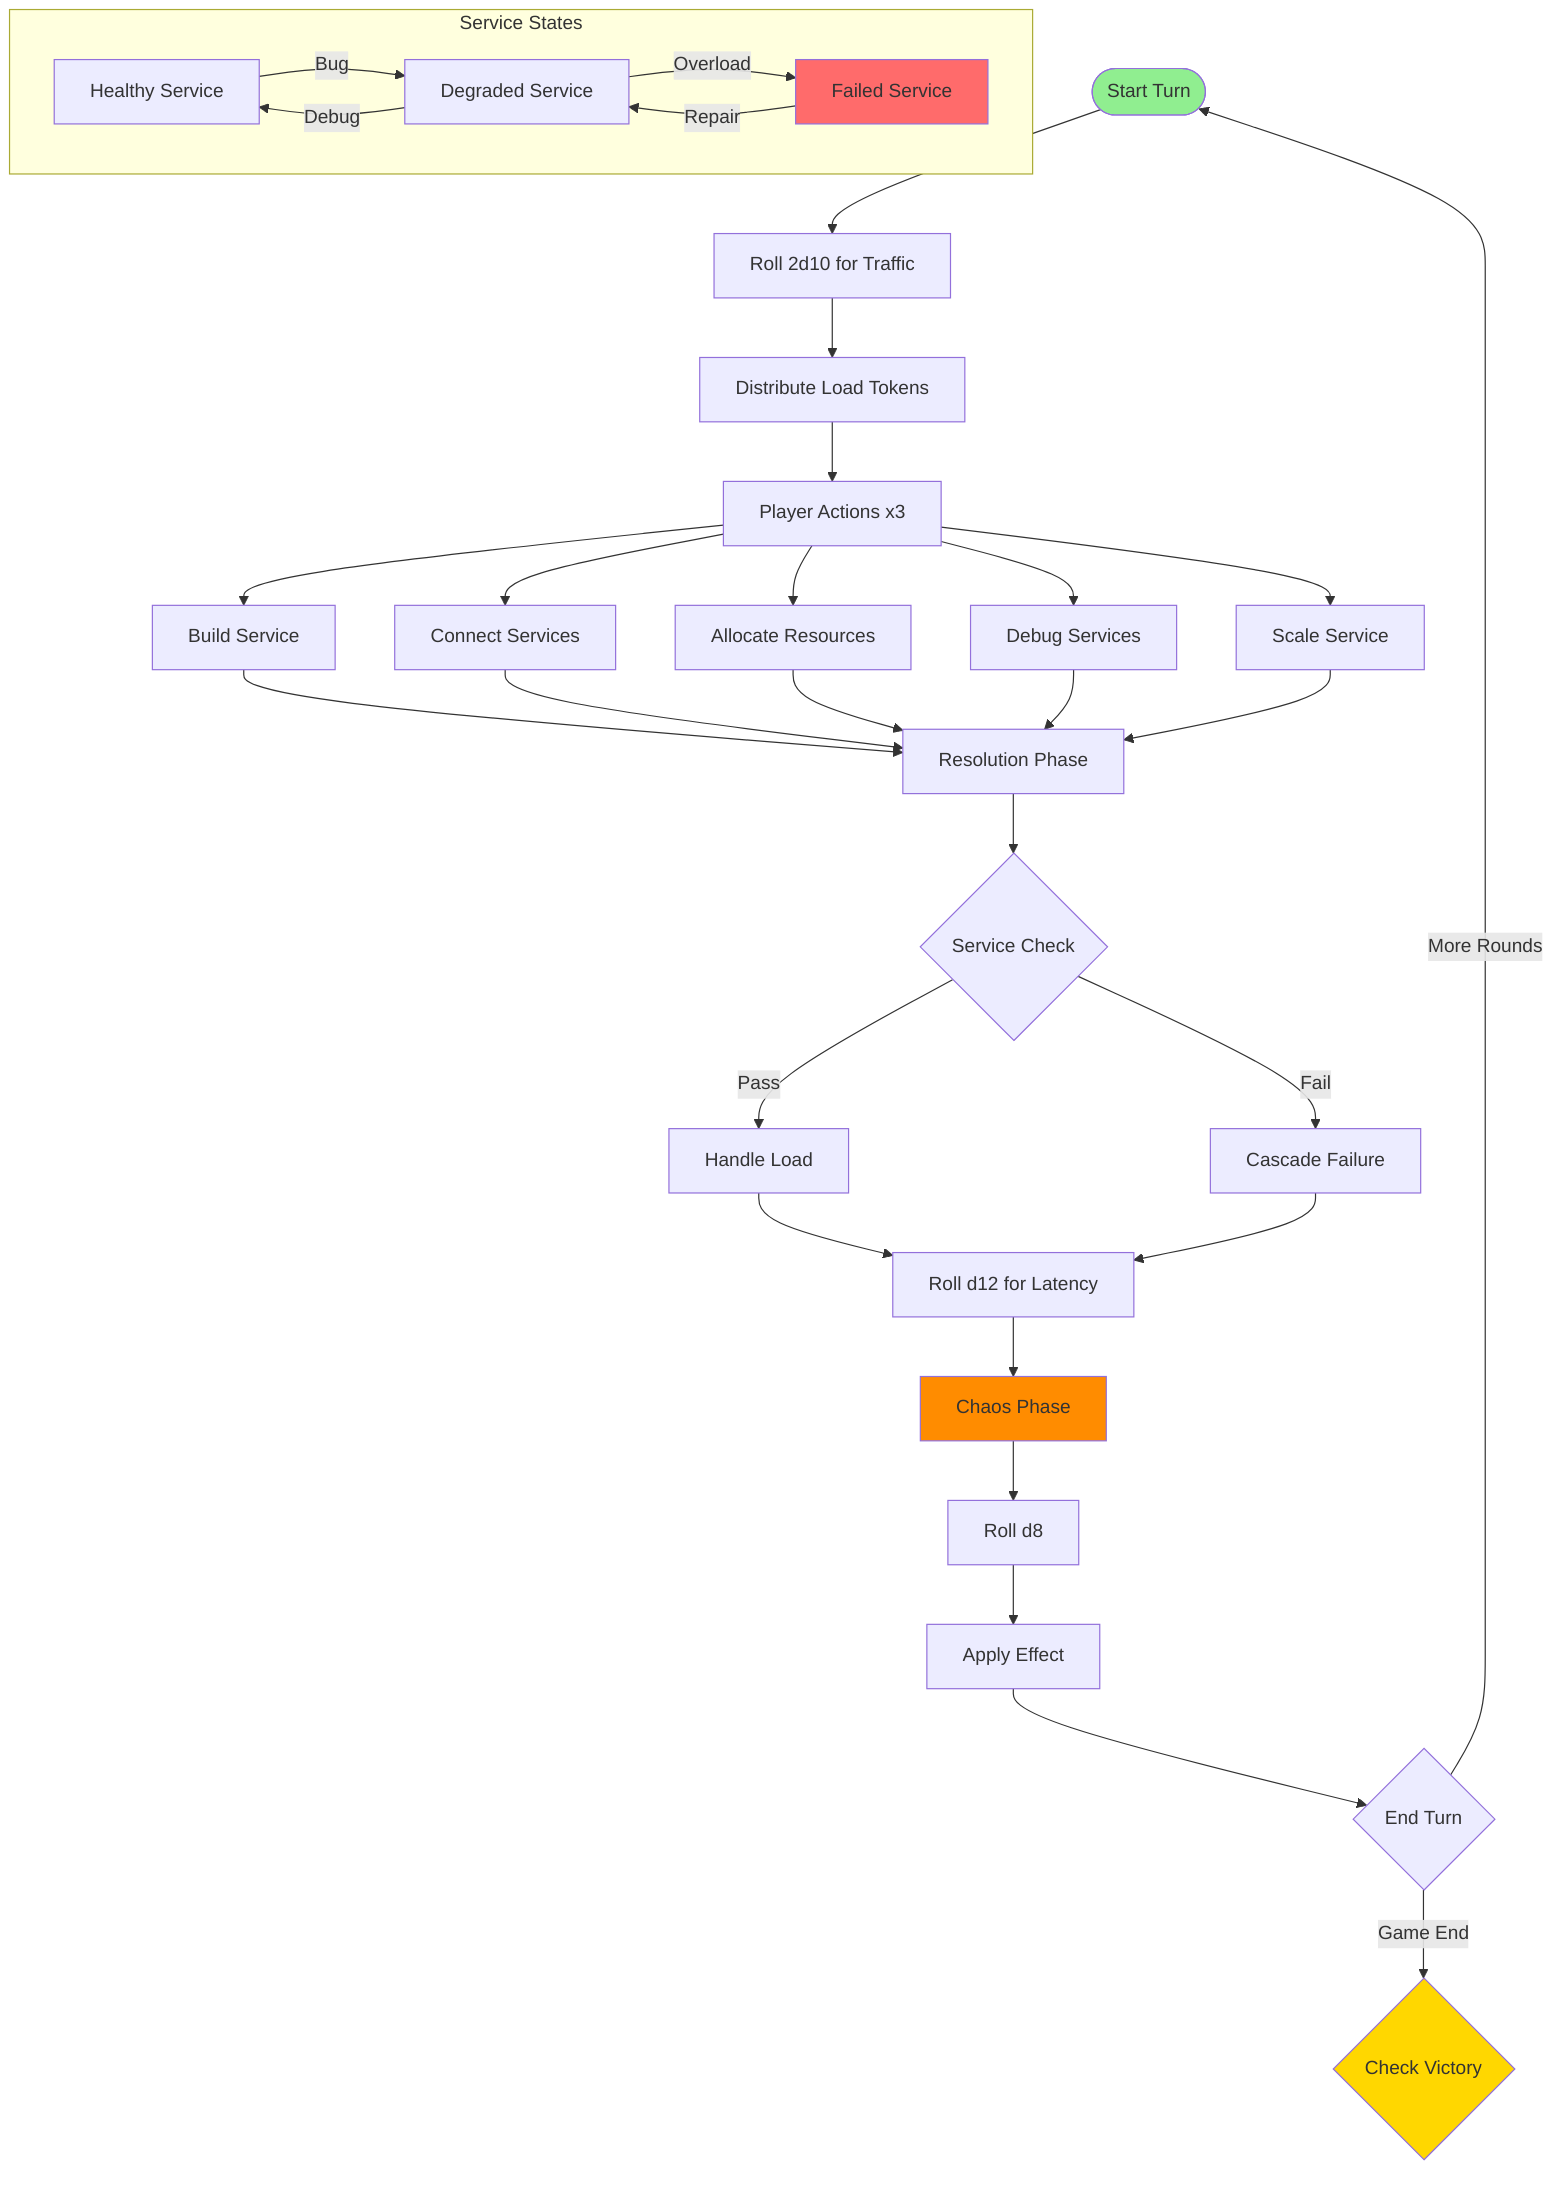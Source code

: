 graph TD
    %% Player Turn Flow
    Start([Start Turn]) --> Traffic[Roll 2d10 for Traffic]
    Traffic --> Distribute[Distribute Load Tokens]
    Distribute --> Actions[Player Actions x3]
    
    Actions --> Build[Build Service]
    Actions --> Connect[Connect Services]
    Actions --> Allocate[Allocate Resources]
    Actions --> Debug[Debug Services]
    Actions --> Scale[Scale Service]
    
    Build --> Resolution
    Connect --> Resolution
    Allocate --> Resolution
    Debug --> Resolution
    Scale --> Resolution
    
    Resolution[Resolution Phase] --> ServiceCheck{Service Check}
    ServiceCheck -->|Pass| Success[Handle Load]
    ServiceCheck -->|Fail| Cascade[Cascade Failure]
    
    Success --> Latency[Roll d12 for Latency]
    Cascade --> Latency
    
    Latency --> Chaos[Chaos Phase]
    Chaos --> ChaosRoll[Roll d8]
    ChaosRoll --> ChaosEffect[Apply Effect]
    
    ChaosEffect --> EndTurn{End Turn}
    EndTurn -->|More Rounds| Start
    EndTurn -->|Game End| Victory{Check Victory}
    
    %% Service States
    subgraph Service States
        Healthy[Healthy Service]
        Degraded[Degraded Service]
        Failed[Failed Service]
        
        Healthy -->|Bug| Degraded
        Degraded -->|Debug| Healthy
        Degraded -->|Overload| Failed
        Failed -->|Repair| Degraded
    end

    style Start fill:#90EE90
    style Victory fill:#FFD700
    style Failed fill:#FF6B6B
    style Chaos fill:#FF8C00